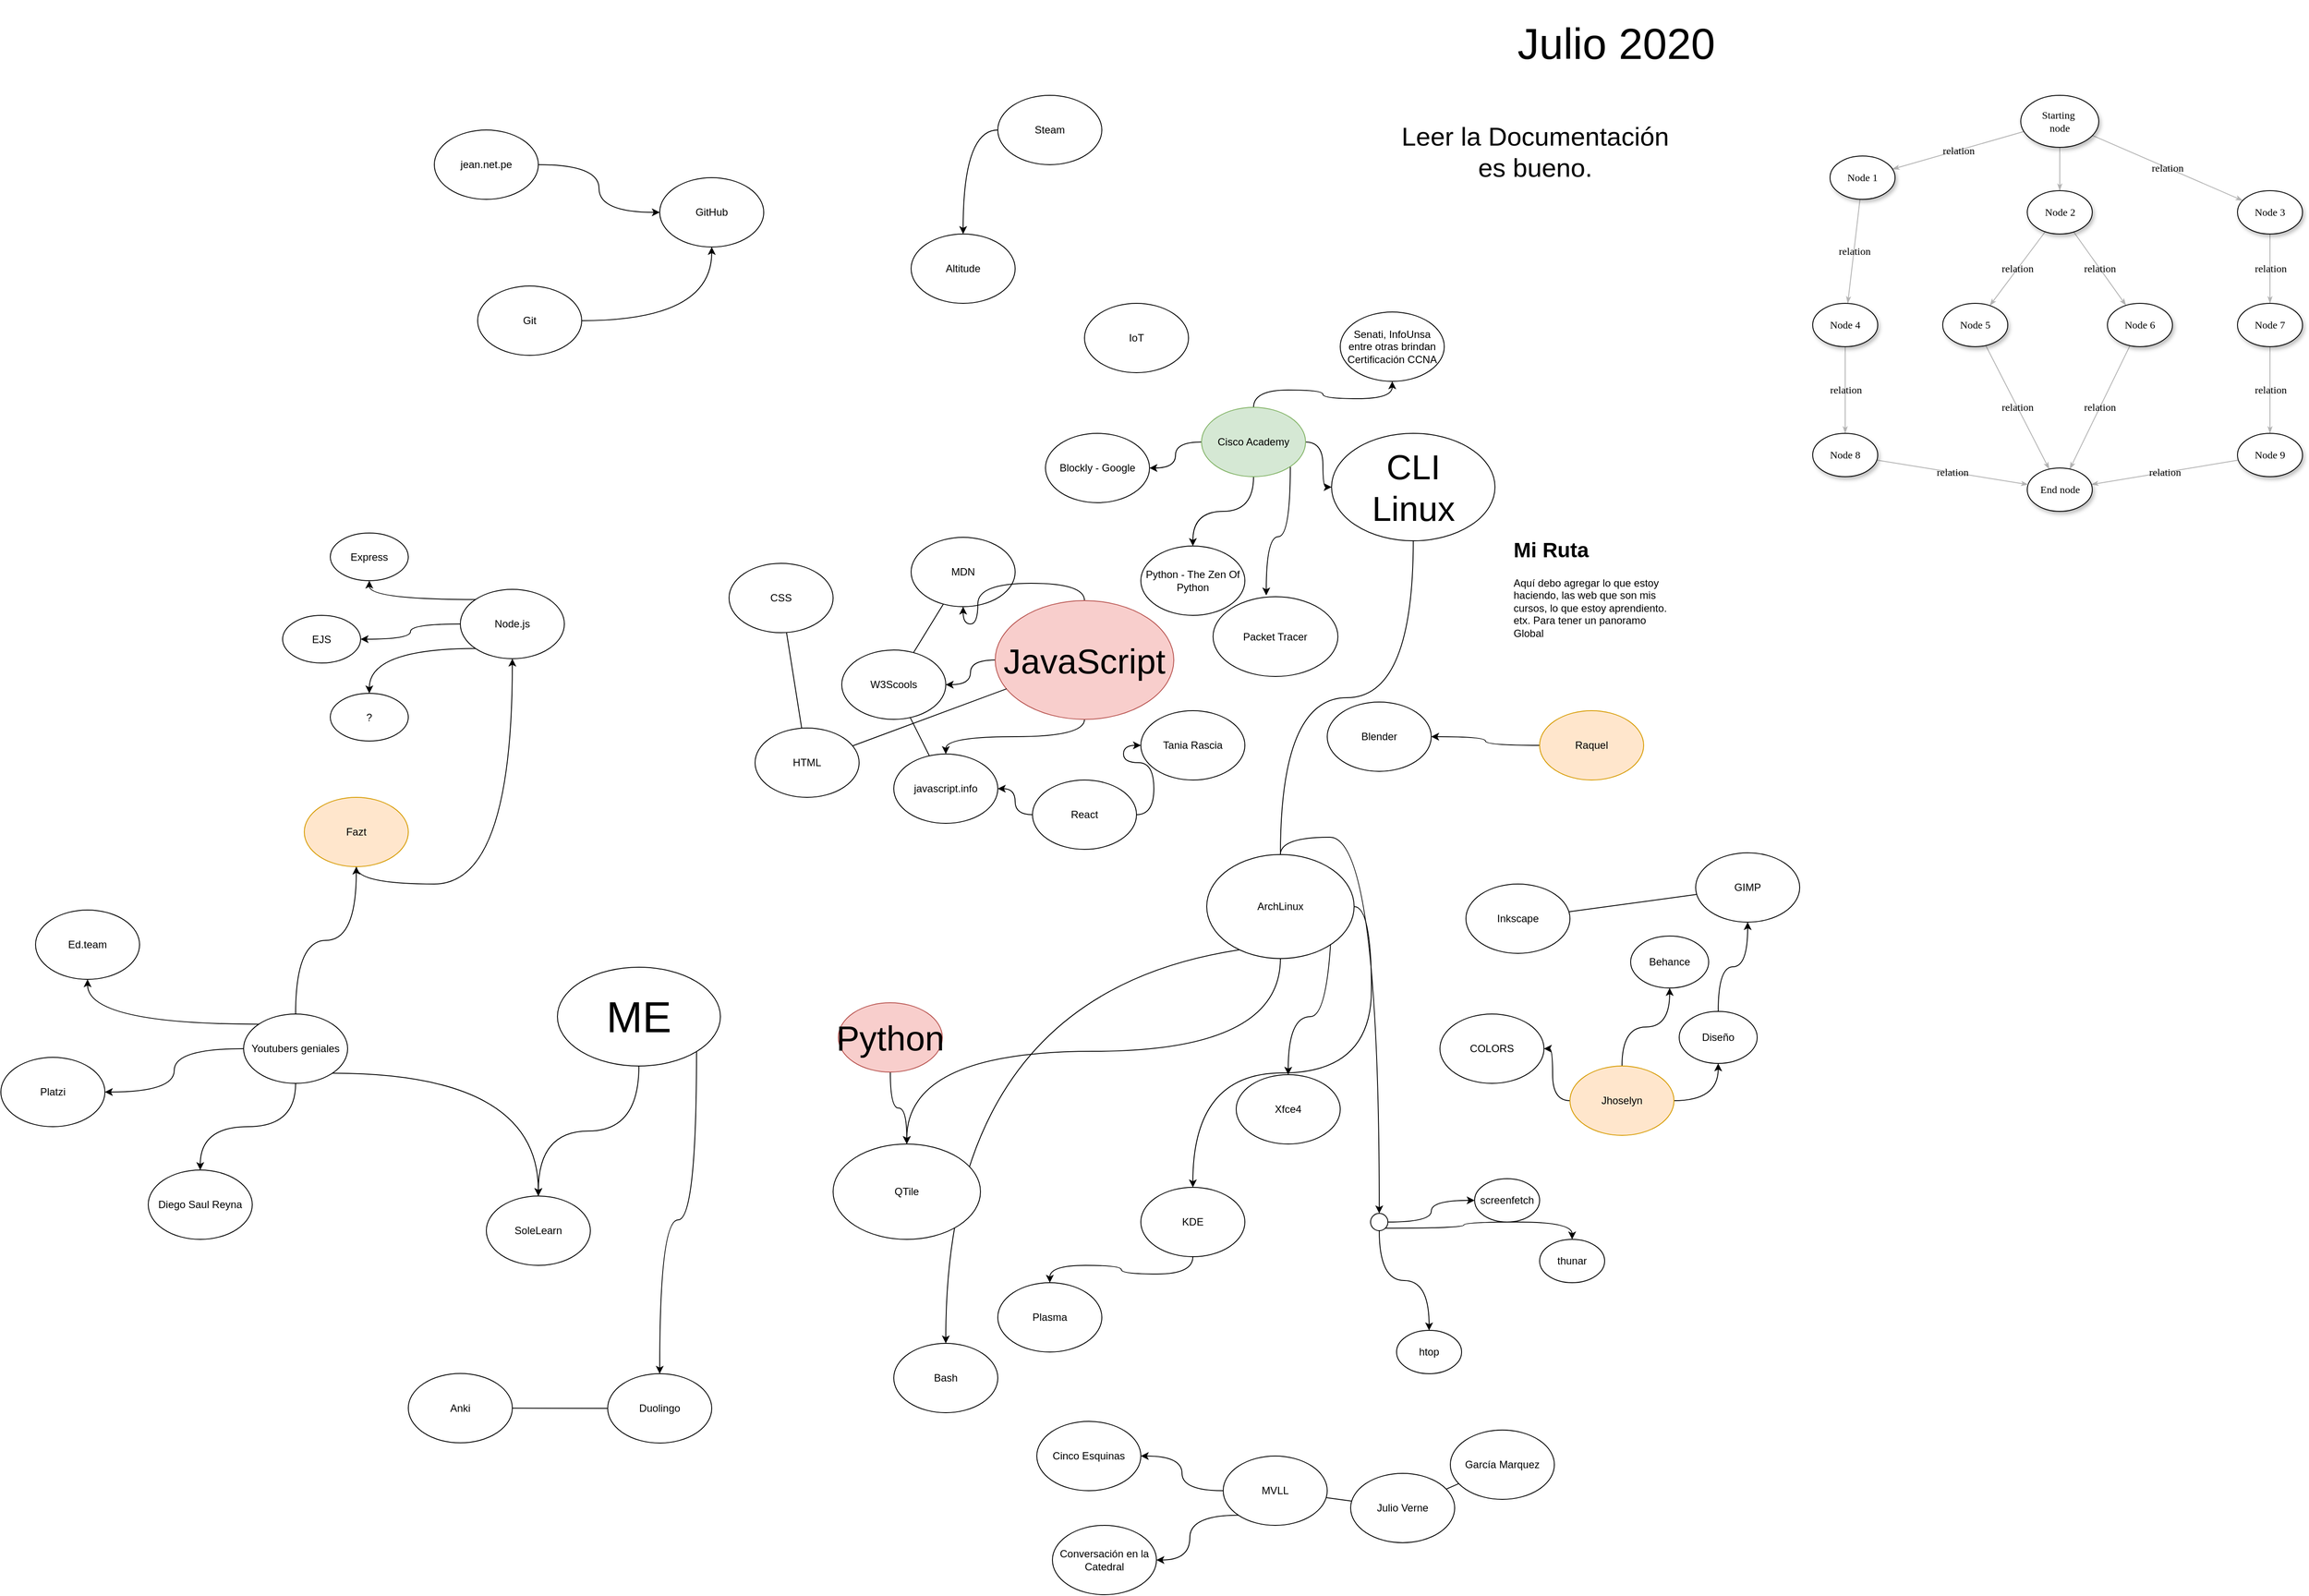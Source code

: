 <mxfile version="13.5.3" type="github">
  <diagram name="Page-1" id="42789a77-a242-8287-6e28-9cd8cfd52e62">
    <mxGraphModel dx="2180.69" dy="1576.46" grid="0" gridSize="10" guides="1" tooltips="0" connect="1" arrows="1" fold="1" page="1" pageScale="1" pageWidth="1100" pageHeight="850" background="#ffffff" math="0" shadow="0">
      <root>
        <mxCell id="0" />
        <mxCell id="1" parent="0" />
        <mxCell id="1ea317790d2ca983-12" style="edgeStyle=none;rounded=1;html=1;labelBackgroundColor=none;startArrow=none;startFill=0;startSize=5;endArrow=classicThin;endFill=1;endSize=5;jettySize=auto;orthogonalLoop=1;strokeColor=#B3B3B3;strokeWidth=1;fontFamily=Verdana;fontSize=12" parent="1" source="1ea317790d2ca983-1" target="1ea317790d2ca983-2" edge="1">
          <mxGeometry relative="1" as="geometry" />
        </mxCell>
        <mxCell id="1ea317790d2ca983-13" value="relation" style="edgeStyle=none;rounded=1;html=1;labelBackgroundColor=none;startArrow=none;startFill=0;startSize=5;endArrow=classicThin;endFill=1;endSize=5;jettySize=auto;orthogonalLoop=1;strokeColor=#B3B3B3;strokeWidth=1;fontFamily=Verdana;fontSize=12" parent="1" source="1ea317790d2ca983-1" target="1ea317790d2ca983-9" edge="1">
          <mxGeometry relative="1" as="geometry" />
        </mxCell>
        <mxCell id="1ea317790d2ca983-14" value="relation" style="edgeStyle=none;rounded=1;html=1;labelBackgroundColor=none;startArrow=none;startFill=0;startSize=5;endArrow=classicThin;endFill=1;endSize=5;jettySize=auto;orthogonalLoop=1;strokeColor=#B3B3B3;strokeWidth=1;fontFamily=Verdana;fontSize=12" parent="1" source="1ea317790d2ca983-1" target="1ea317790d2ca983-3" edge="1">
          <mxGeometry relative="1" as="geometry" />
        </mxCell>
        <mxCell id="1ea317790d2ca983-1" value="Starting&amp;nbsp;&lt;div&gt;node&lt;/div&gt;" style="ellipse;whiteSpace=wrap;html=1;rounded=0;shadow=1;comic=0;labelBackgroundColor=none;strokeWidth=1;fontFamily=Verdana;fontSize=12;align=center;" parent="1" vertex="1">
          <mxGeometry x="1410" y="-1050" width="90" height="60" as="geometry" />
        </mxCell>
        <mxCell id="1ea317790d2ca983-21" value="relation" style="edgeStyle=none;rounded=1;html=1;labelBackgroundColor=none;startArrow=none;startFill=0;startSize=5;endArrow=classicThin;endFill=1;endSize=5;jettySize=auto;orthogonalLoop=1;strokeColor=#B3B3B3;strokeWidth=1;fontFamily=Verdana;fontSize=12" parent="1" source="1ea317790d2ca983-2" target="1ea317790d2ca983-7" edge="1">
          <mxGeometry relative="1" as="geometry" />
        </mxCell>
        <mxCell id="1ea317790d2ca983-22" value="relation" style="edgeStyle=none;rounded=1;html=1;labelBackgroundColor=none;startArrow=none;startFill=0;startSize=5;endArrow=classicThin;endFill=1;endSize=5;jettySize=auto;orthogonalLoop=1;strokeColor=#B3B3B3;strokeWidth=1;fontFamily=Verdana;fontSize=12" parent="1" source="1ea317790d2ca983-2" target="1ea317790d2ca983-6" edge="1">
          <mxGeometry relative="1" as="geometry" />
        </mxCell>
        <mxCell id="1ea317790d2ca983-2" value="&lt;span&gt;Node 2&lt;/span&gt;" style="ellipse;whiteSpace=wrap;html=1;rounded=0;shadow=1;comic=0;labelBackgroundColor=none;strokeWidth=1;fontFamily=Verdana;fontSize=12;align=center;" parent="1" vertex="1">
          <mxGeometry x="1417.5" y="-940" width="75" height="50" as="geometry" />
        </mxCell>
        <mxCell id="1ea317790d2ca983-15" value="relation" style="edgeStyle=none;rounded=1;html=1;labelBackgroundColor=none;startArrow=none;startFill=0;startSize=5;endArrow=classicThin;endFill=1;endSize=5;jettySize=auto;orthogonalLoop=1;strokeColor=#B3B3B3;strokeWidth=1;fontFamily=Verdana;fontSize=12" parent="1" source="1ea317790d2ca983-3" target="1ea317790d2ca983-4" edge="1">
          <mxGeometry relative="1" as="geometry" />
        </mxCell>
        <mxCell id="1ea317790d2ca983-3" value="&lt;span&gt;Node 3&lt;/span&gt;" style="ellipse;whiteSpace=wrap;html=1;rounded=0;shadow=1;comic=0;labelBackgroundColor=none;strokeWidth=1;fontFamily=Verdana;fontSize=12;align=center;" parent="1" vertex="1">
          <mxGeometry x="1660" y="-940" width="75" height="50" as="geometry" />
        </mxCell>
        <mxCell id="1ea317790d2ca983-16" value="relation" style="edgeStyle=none;rounded=1;html=1;labelBackgroundColor=none;startArrow=none;startFill=0;startSize=5;endArrow=classicThin;endFill=1;endSize=5;jettySize=auto;orthogonalLoop=1;strokeColor=#B3B3B3;strokeWidth=1;fontFamily=Verdana;fontSize=12" parent="1" source="1ea317790d2ca983-4" target="1ea317790d2ca983-5" edge="1">
          <mxGeometry relative="1" as="geometry" />
        </mxCell>
        <mxCell id="1ea317790d2ca983-4" value="&lt;span&gt;Node 7&lt;/span&gt;" style="ellipse;whiteSpace=wrap;html=1;rounded=0;shadow=1;comic=0;labelBackgroundColor=none;strokeWidth=1;fontFamily=Verdana;fontSize=12;align=center;" parent="1" vertex="1">
          <mxGeometry x="1660" y="-810" width="75" height="50" as="geometry" />
        </mxCell>
        <mxCell id="1ea317790d2ca983-17" value="relation" style="edgeStyle=none;rounded=1;html=1;labelBackgroundColor=none;startArrow=none;startFill=0;startSize=5;endArrow=classicThin;endFill=1;endSize=5;jettySize=auto;orthogonalLoop=1;strokeColor=#B3B3B3;strokeWidth=1;fontFamily=Verdana;fontSize=12" parent="1" source="1ea317790d2ca983-5" target="1ea317790d2ca983-8" edge="1">
          <mxGeometry relative="1" as="geometry" />
        </mxCell>
        <mxCell id="1ea317790d2ca983-5" value="&lt;span&gt;Node 9&lt;/span&gt;" style="ellipse;whiteSpace=wrap;html=1;rounded=0;shadow=1;comic=0;labelBackgroundColor=none;strokeWidth=1;fontFamily=Verdana;fontSize=12;align=center;" parent="1" vertex="1">
          <mxGeometry x="1660" y="-660" width="75" height="50" as="geometry" />
        </mxCell>
        <mxCell id="1ea317790d2ca983-23" value="relation" style="edgeStyle=none;rounded=1;html=1;labelBackgroundColor=none;startArrow=none;startFill=0;startSize=5;endArrow=classicThin;endFill=1;endSize=5;jettySize=auto;orthogonalLoop=1;strokeColor=#B3B3B3;strokeWidth=1;fontFamily=Verdana;fontSize=12" parent="1" source="1ea317790d2ca983-6" target="1ea317790d2ca983-8" edge="1">
          <mxGeometry relative="1" as="geometry" />
        </mxCell>
        <mxCell id="1ea317790d2ca983-6" value="&lt;span&gt;Node 6&lt;/span&gt;" style="ellipse;whiteSpace=wrap;html=1;rounded=0;shadow=1;comic=0;labelBackgroundColor=none;strokeWidth=1;fontFamily=Verdana;fontSize=12;align=center;" parent="1" vertex="1">
          <mxGeometry x="1510" y="-810" width="75" height="50" as="geometry" />
        </mxCell>
        <mxCell id="1ea317790d2ca983-24" value="relation" style="edgeStyle=none;rounded=1;html=1;labelBackgroundColor=none;startArrow=none;startFill=0;startSize=5;endArrow=classicThin;endFill=1;endSize=5;jettySize=auto;orthogonalLoop=1;strokeColor=#B3B3B3;strokeWidth=1;fontFamily=Verdana;fontSize=12" parent="1" source="1ea317790d2ca983-7" target="1ea317790d2ca983-8" edge="1">
          <mxGeometry relative="1" as="geometry" />
        </mxCell>
        <mxCell id="1ea317790d2ca983-7" value="&lt;span&gt;Node 5&lt;/span&gt;" style="ellipse;whiteSpace=wrap;html=1;rounded=0;shadow=1;comic=0;labelBackgroundColor=none;strokeWidth=1;fontFamily=Verdana;fontSize=12;align=center;" parent="1" vertex="1">
          <mxGeometry x="1320" y="-810" width="75" height="50" as="geometry" />
        </mxCell>
        <mxCell id="1ea317790d2ca983-8" value="End node" style="ellipse;whiteSpace=wrap;html=1;rounded=0;shadow=1;comic=0;labelBackgroundColor=none;strokeWidth=1;fontFamily=Verdana;fontSize=12;align=center;" parent="1" vertex="1">
          <mxGeometry x="1417.5" y="-620" width="75" height="50" as="geometry" />
        </mxCell>
        <mxCell id="1ea317790d2ca983-19" value="relation" style="edgeStyle=none;rounded=1;html=1;labelBackgroundColor=none;startArrow=none;startFill=0;startSize=5;endArrow=classicThin;endFill=1;endSize=5;jettySize=auto;orthogonalLoop=1;strokeColor=#B3B3B3;strokeWidth=1;fontFamily=Verdana;fontSize=12" parent="1" source="1ea317790d2ca983-9" target="1ea317790d2ca983-10" edge="1">
          <mxGeometry relative="1" as="geometry" />
        </mxCell>
        <mxCell id="1ea317790d2ca983-9" value="Node 1" style="ellipse;whiteSpace=wrap;html=1;rounded=0;shadow=1;comic=0;labelBackgroundColor=none;strokeWidth=1;fontFamily=Verdana;fontSize=12;align=center;" parent="1" vertex="1">
          <mxGeometry x="1190" y="-980" width="75" height="50" as="geometry" />
        </mxCell>
        <mxCell id="1ea317790d2ca983-20" value="relation" style="edgeStyle=none;rounded=1;html=1;labelBackgroundColor=none;startArrow=none;startFill=0;startSize=5;endArrow=classicThin;endFill=1;endSize=5;jettySize=auto;orthogonalLoop=1;strokeColor=#B3B3B3;strokeWidth=1;fontFamily=Verdana;fontSize=12" parent="1" source="1ea317790d2ca983-10" target="1ea317790d2ca983-11" edge="1">
          <mxGeometry relative="1" as="geometry" />
        </mxCell>
        <mxCell id="1ea317790d2ca983-10" value="&lt;span&gt;Node 4&lt;/span&gt;" style="ellipse;whiteSpace=wrap;html=1;rounded=0;shadow=1;comic=0;labelBackgroundColor=none;strokeWidth=1;fontFamily=Verdana;fontSize=12;align=center;" parent="1" vertex="1">
          <mxGeometry x="1170" y="-810" width="75" height="50" as="geometry" />
        </mxCell>
        <mxCell id="1ea317790d2ca983-18" value="relation" style="edgeStyle=none;rounded=1;html=1;labelBackgroundColor=none;startArrow=none;startFill=0;startSize=5;endArrow=classicThin;endFill=1;endSize=5;jettySize=auto;orthogonalLoop=1;strokeColor=#B3B3B3;strokeWidth=1;fontFamily=Verdana;fontSize=12" parent="1" source="1ea317790d2ca983-11" target="1ea317790d2ca983-8" edge="1">
          <mxGeometry relative="1" as="geometry" />
        </mxCell>
        <mxCell id="1ea317790d2ca983-11" value="&lt;span&gt;Node 8&lt;/span&gt;" style="ellipse;whiteSpace=wrap;html=1;rounded=0;shadow=1;comic=0;labelBackgroundColor=none;strokeWidth=1;fontFamily=Verdana;fontSize=12;align=center;" parent="1" vertex="1">
          <mxGeometry x="1170" y="-660" width="75" height="50" as="geometry" />
        </mxCell>
        <mxCell id="slAMN-dLhrTw4TwVvP2D-1" value="Blockly - Google" style="ellipse;whiteSpace=wrap;html=1;" parent="1" vertex="1">
          <mxGeometry x="285" y="-660" width="120" height="80" as="geometry" />
        </mxCell>
        <mxCell id="slAMN-dLhrTw4TwVvP2D-4" style="edgeStyle=orthogonalEdgeStyle;rounded=0;orthogonalLoop=1;jettySize=auto;html=1;exitX=0;exitY=0.5;exitDx=0;exitDy=0;curved=1;" parent="1" source="slAMN-dLhrTw4TwVvP2D-2" target="slAMN-dLhrTw4TwVvP2D-1" edge="1">
          <mxGeometry relative="1" as="geometry" />
        </mxCell>
        <mxCell id="slAMN-dLhrTw4TwVvP2D-5" style="edgeStyle=orthogonalEdgeStyle;curved=1;rounded=0;orthogonalLoop=1;jettySize=auto;html=1;exitX=0.5;exitY=1;exitDx=0;exitDy=0;" parent="1" source="slAMN-dLhrTw4TwVvP2D-2" target="slAMN-dLhrTw4TwVvP2D-3" edge="1">
          <mxGeometry relative="1" as="geometry" />
        </mxCell>
        <mxCell id="slAMN-dLhrTw4TwVvP2D-8" style="edgeStyle=orthogonalEdgeStyle;curved=1;rounded=0;orthogonalLoop=1;jettySize=auto;html=1;exitX=1;exitY=1;exitDx=0;exitDy=0;entryX=0.426;entryY=-0.017;entryDx=0;entryDy=0;entryPerimeter=0;" parent="1" source="slAMN-dLhrTw4TwVvP2D-2" target="slAMN-dLhrTw4TwVvP2D-7" edge="1">
          <mxGeometry relative="1" as="geometry" />
        </mxCell>
        <mxCell id="slAMN-dLhrTw4TwVvP2D-9" style="edgeStyle=orthogonalEdgeStyle;curved=1;rounded=0;orthogonalLoop=1;jettySize=auto;html=1;exitX=1;exitY=0.5;exitDx=0;exitDy=0;" parent="1" source="slAMN-dLhrTw4TwVvP2D-2" target="slAMN-dLhrTw4TwVvP2D-6" edge="1">
          <mxGeometry relative="1" as="geometry" />
        </mxCell>
        <mxCell id="slAMN-dLhrTw4TwVvP2D-36" style="edgeStyle=orthogonalEdgeStyle;curved=1;rounded=0;orthogonalLoop=1;jettySize=auto;html=1;exitX=0.5;exitY=0;exitDx=0;exitDy=0;fontSize=12;" parent="1" source="slAMN-dLhrTw4TwVvP2D-2" target="slAMN-dLhrTw4TwVvP2D-35" edge="1">
          <mxGeometry relative="1" as="geometry" />
        </mxCell>
        <mxCell id="slAMN-dLhrTw4TwVvP2D-2" value="Cisco Academy" style="ellipse;whiteSpace=wrap;html=1;fillColor=#d5e8d4;strokeColor=#82b366;" parent="1" vertex="1">
          <mxGeometry x="465" y="-690" width="120" height="80" as="geometry" />
        </mxCell>
        <mxCell id="slAMN-dLhrTw4TwVvP2D-3" value="Python - The Zen Of Python" style="ellipse;whiteSpace=wrap;html=1;" parent="1" vertex="1">
          <mxGeometry x="395" y="-530" width="120" height="80" as="geometry" />
        </mxCell>
        <mxCell id="slAMN-dLhrTw4TwVvP2D-6" value="CLI&lt;br style=&quot;font-size: 40px;&quot;&gt;Linux" style="ellipse;whiteSpace=wrap;html=1;fontSize=40;" parent="1" vertex="1">
          <mxGeometry x="615" y="-660" width="188.5" height="124" as="geometry" />
        </mxCell>
        <mxCell id="slAMN-dLhrTw4TwVvP2D-7" value="Packet Tracer" style="ellipse;whiteSpace=wrap;html=1;" parent="1" vertex="1">
          <mxGeometry x="478.31" y="-471.46" width="144" height="92" as="geometry" />
        </mxCell>
        <mxCell id="slAMN-dLhrTw4TwVvP2D-10" value="W3Scools" style="ellipse;whiteSpace=wrap;html=1;" parent="1" vertex="1">
          <mxGeometry x="50" y="-410" width="120" height="80" as="geometry" />
        </mxCell>
        <mxCell id="slAMN-dLhrTw4TwVvP2D-11" value="MDN" style="ellipse;whiteSpace=wrap;html=1;" parent="1" vertex="1">
          <mxGeometry x="130" y="-540" width="120" height="80" as="geometry" />
        </mxCell>
        <mxCell id="slAMN-dLhrTw4TwVvP2D-12" value="javascript.info" style="ellipse;whiteSpace=wrap;html=1;" parent="1" vertex="1">
          <mxGeometry x="110" y="-290" width="120" height="80" as="geometry" />
        </mxCell>
        <mxCell id="slAMN-dLhrTw4TwVvP2D-13" value="" style="endArrow=none;html=1;" parent="1" source="slAMN-dLhrTw4TwVvP2D-11" target="slAMN-dLhrTw4TwVvP2D-10" edge="1">
          <mxGeometry width="50" height="50" relative="1" as="geometry">
            <mxPoint x="470" y="-280" as="sourcePoint" />
            <mxPoint x="520" y="-330" as="targetPoint" />
          </mxGeometry>
        </mxCell>
        <mxCell id="slAMN-dLhrTw4TwVvP2D-14" value="" style="endArrow=none;html=1;" parent="1" source="slAMN-dLhrTw4TwVvP2D-10" target="slAMN-dLhrTw4TwVvP2D-12" edge="1">
          <mxGeometry width="50" height="50" relative="1" as="geometry">
            <mxPoint x="470" y="-280" as="sourcePoint" />
            <mxPoint x="520" y="-330" as="targetPoint" />
          </mxGeometry>
        </mxCell>
        <mxCell id="slAMN-dLhrTw4TwVvP2D-17" style="edgeStyle=orthogonalEdgeStyle;curved=1;rounded=0;orthogonalLoop=1;jettySize=auto;html=1;exitX=0;exitY=0.5;exitDx=0;exitDy=0;" parent="1" source="slAMN-dLhrTw4TwVvP2D-15" target="slAMN-dLhrTw4TwVvP2D-12" edge="1">
          <mxGeometry relative="1" as="geometry" />
        </mxCell>
        <mxCell id="slAMN-dLhrTw4TwVvP2D-19" style="edgeStyle=orthogonalEdgeStyle;curved=1;rounded=0;orthogonalLoop=1;jettySize=auto;html=1;exitX=1;exitY=0.5;exitDx=0;exitDy=0;" parent="1" source="slAMN-dLhrTw4TwVvP2D-15" target="slAMN-dLhrTw4TwVvP2D-18" edge="1">
          <mxGeometry relative="1" as="geometry" />
        </mxCell>
        <mxCell id="slAMN-dLhrTw4TwVvP2D-15" value="React" style="ellipse;whiteSpace=wrap;html=1;" parent="1" vertex="1">
          <mxGeometry x="270" y="-260" width="120" height="80" as="geometry" />
        </mxCell>
        <mxCell id="slAMN-dLhrTw4TwVvP2D-18" value="Tania Rascia" style="ellipse;whiteSpace=wrap;html=1;" parent="1" vertex="1">
          <mxGeometry x="395" y="-340" width="120" height="80" as="geometry" />
        </mxCell>
        <mxCell id="slAMN-dLhrTw4TwVvP2D-37" style="edgeStyle=orthogonalEdgeStyle;curved=1;rounded=0;orthogonalLoop=1;jettySize=auto;html=1;exitX=0;exitY=0.5;exitDx=0;exitDy=0;fontSize=12;" parent="1" source="slAMN-dLhrTw4TwVvP2D-21" target="slAMN-dLhrTw4TwVvP2D-10" edge="1">
          <mxGeometry relative="1" as="geometry" />
        </mxCell>
        <mxCell id="slAMN-dLhrTw4TwVvP2D-38" style="edgeStyle=orthogonalEdgeStyle;curved=1;rounded=0;orthogonalLoop=1;jettySize=auto;html=1;fontSize=12;exitX=0.5;exitY=0;exitDx=0;exitDy=0;" parent="1" source="slAMN-dLhrTw4TwVvP2D-21" target="slAMN-dLhrTw4TwVvP2D-11" edge="1">
          <mxGeometry relative="1" as="geometry" />
        </mxCell>
        <mxCell id="slAMN-dLhrTw4TwVvP2D-39" style="edgeStyle=orthogonalEdgeStyle;curved=1;rounded=0;orthogonalLoop=1;jettySize=auto;html=1;exitX=0.5;exitY=1;exitDx=0;exitDy=0;fontSize=12;" parent="1" source="slAMN-dLhrTw4TwVvP2D-21" target="slAMN-dLhrTw4TwVvP2D-12" edge="1">
          <mxGeometry relative="1" as="geometry" />
        </mxCell>
        <mxCell id="slAMN-dLhrTw4TwVvP2D-21" value="&lt;font style=&quot;font-size: 40px&quot;&gt;JavaScript&lt;/font&gt;" style="ellipse;whiteSpace=wrap;html=1;fillColor=#f8cecc;strokeColor=#b85450;" parent="1" vertex="1">
          <mxGeometry x="227" y="-467" width="206" height="137" as="geometry" />
        </mxCell>
        <mxCell id="slAMN-dLhrTw4TwVvP2D-23" value="&lt;h1&gt;Mi Ruta&lt;br&gt;&lt;/h1&gt;&lt;p&gt;Aquí debo agregar lo que estoy haciendo, las web que son mis cursos, lo que estoy aprendiento. etx. Para tener un panoramo Global&lt;br&gt;&lt;/p&gt;" style="text;html=1;strokeColor=none;fillColor=none;spacing=5;spacingTop=-20;whiteSpace=wrap;overflow=hidden;rounded=0;" parent="1" vertex="1">
          <mxGeometry x="820" y="-545" width="190" height="120" as="geometry" />
        </mxCell>
        <UserObject label="Blender" link="blender.org/" id="slAMN-dLhrTw4TwVvP2D-24">
          <mxCell style="ellipse;whiteSpace=wrap;html=1;" parent="1" vertex="1">
            <mxGeometry x="610" y="-350" width="120" height="80" as="geometry" />
          </mxCell>
        </UserObject>
        <mxCell id="slAMN-dLhrTw4TwVvP2D-26" style="edgeStyle=orthogonalEdgeStyle;curved=1;rounded=0;orthogonalLoop=1;jettySize=auto;html=1;exitX=0;exitY=0.5;exitDx=0;exitDy=0;" parent="1" source="slAMN-dLhrTw4TwVvP2D-25" target="slAMN-dLhrTw4TwVvP2D-24" edge="1">
          <mxGeometry relative="1" as="geometry" />
        </mxCell>
        <mxCell id="slAMN-dLhrTw4TwVvP2D-25" value="Raquel" style="ellipse;whiteSpace=wrap;html=1;fillColor=#ffe6cc;strokeColor=#d79b00;" parent="1" vertex="1">
          <mxGeometry x="855" y="-340" width="120" height="80" as="geometry" />
        </mxCell>
        <mxCell id="slAMN-dLhrTw4TwVvP2D-27" value="GIMP" style="ellipse;whiteSpace=wrap;html=1;" parent="1" vertex="1">
          <mxGeometry x="1035" y="-176" width="120" height="80" as="geometry" />
        </mxCell>
        <mxCell id="slAMN-dLhrTw4TwVvP2D-28" value="Inkscape" style="ellipse;whiteSpace=wrap;html=1;" parent="1" vertex="1">
          <mxGeometry x="770" y="-140" width="120" height="80" as="geometry" />
        </mxCell>
        <mxCell id="slAMN-dLhrTw4TwVvP2D-29" value="" style="endArrow=none;html=1;" parent="1" source="slAMN-dLhrTw4TwVvP2D-27" target="slAMN-dLhrTw4TwVvP2D-28" edge="1">
          <mxGeometry width="50" height="50" relative="1" as="geometry">
            <mxPoint x="570" y="-320" as="sourcePoint" />
            <mxPoint x="620" y="-370" as="targetPoint" />
          </mxGeometry>
        </mxCell>
        <mxCell id="slAMN-dLhrTw4TwVvP2D-30" value="Altitude" style="ellipse;whiteSpace=wrap;html=1;" parent="1" vertex="1">
          <mxGeometry x="130" y="-890" width="120" height="80" as="geometry" />
        </mxCell>
        <mxCell id="slAMN-dLhrTw4TwVvP2D-31" value="Julio 2020" style="text;html=1;strokeColor=none;fillColor=none;align=center;verticalAlign=middle;whiteSpace=wrap;rounded=0;strokeWidth=1;fontSize=50;" parent="1" vertex="1">
          <mxGeometry x="820" y="-1160" width="247" height="100" as="geometry" />
        </mxCell>
        <mxCell id="slAMN-dLhrTw4TwVvP2D-33" style="edgeStyle=orthogonalEdgeStyle;curved=1;rounded=0;orthogonalLoop=1;jettySize=auto;html=1;exitX=0;exitY=0.5;exitDx=0;exitDy=0;fontSize=12;" parent="1" source="slAMN-dLhrTw4TwVvP2D-32" target="slAMN-dLhrTw4TwVvP2D-30" edge="1">
          <mxGeometry relative="1" as="geometry" />
        </mxCell>
        <mxCell id="slAMN-dLhrTw4TwVvP2D-32" value="Steam" style="ellipse;whiteSpace=wrap;html=1;strokeWidth=1;fontSize=12;" parent="1" vertex="1">
          <mxGeometry x="230" y="-1050" width="120" height="80" as="geometry" />
        </mxCell>
        <mxCell id="slAMN-dLhrTw4TwVvP2D-34" value="IoT" style="ellipse;whiteSpace=wrap;html=1;strokeWidth=1;fontSize=12;" parent="1" vertex="1">
          <mxGeometry x="330" y="-810" width="120" height="80" as="geometry" />
        </mxCell>
        <mxCell id="slAMN-dLhrTw4TwVvP2D-35" value="Senati, InfoUnsa entre otras brindan Certificación CCNA" style="ellipse;whiteSpace=wrap;html=1;strokeWidth=1;fontSize=12;" parent="1" vertex="1">
          <mxGeometry x="625" y="-800" width="120" height="80" as="geometry" />
        </mxCell>
        <mxCell id="slAMN-dLhrTw4TwVvP2D-40" value="COLORS" style="ellipse;whiteSpace=wrap;html=1;strokeWidth=1;fontSize=12;" parent="1" vertex="1">
          <mxGeometry x="740" y="10" width="120" height="80" as="geometry" />
        </mxCell>
        <mxCell id="slAMN-dLhrTw4TwVvP2D-42" style="edgeStyle=orthogonalEdgeStyle;curved=1;rounded=0;orthogonalLoop=1;jettySize=auto;html=1;exitX=0;exitY=0.5;exitDx=0;exitDy=0;fontSize=12;" parent="1" source="slAMN-dLhrTw4TwVvP2D-41" target="slAMN-dLhrTw4TwVvP2D-40" edge="1">
          <mxGeometry relative="1" as="geometry" />
        </mxCell>
        <mxCell id="LZi_NBClu0qJmh4EY3yg-9" style="edgeStyle=orthogonalEdgeStyle;curved=1;rounded=0;orthogonalLoop=1;jettySize=auto;html=1;" edge="1" parent="1" source="slAMN-dLhrTw4TwVvP2D-41" target="LZi_NBClu0qJmh4EY3yg-7">
          <mxGeometry relative="1" as="geometry" />
        </mxCell>
        <mxCell id="LZi_NBClu0qJmh4EY3yg-20" style="edgeStyle=orthogonalEdgeStyle;curved=1;rounded=0;orthogonalLoop=1;jettySize=auto;html=1;" edge="1" parent="1" source="slAMN-dLhrTw4TwVvP2D-41" target="LZi_NBClu0qJmh4EY3yg-19">
          <mxGeometry relative="1" as="geometry" />
        </mxCell>
        <mxCell id="slAMN-dLhrTw4TwVvP2D-41" value="Jhoselyn" style="ellipse;whiteSpace=wrap;html=1;strokeWidth=1;fontSize=12;fillColor=#ffe6cc;strokeColor=#d79b00;" parent="1" vertex="1">
          <mxGeometry x="890" y="70" width="120" height="80" as="geometry" />
        </mxCell>
        <mxCell id="slAMN-dLhrTw4TwVvP2D-49" style="edgeStyle=orthogonalEdgeStyle;curved=1;rounded=0;orthogonalLoop=1;jettySize=auto;html=1;exitX=0.5;exitY=1;exitDx=0;exitDy=0;fontSize=12;" parent="1" source="slAMN-dLhrTw4TwVvP2D-43" target="slAMN-dLhrTw4TwVvP2D-44" edge="1">
          <mxGeometry relative="1" as="geometry" />
        </mxCell>
        <mxCell id="slAMN-dLhrTw4TwVvP2D-50" style="rounded=0;orthogonalLoop=1;jettySize=auto;html=1;exitX=1;exitY=0.5;exitDx=0;exitDy=0;fontSize=12;edgeStyle=orthogonalEdgeStyle;curved=1;" parent="1" source="slAMN-dLhrTw4TwVvP2D-43" target="slAMN-dLhrTw4TwVvP2D-46" edge="1">
          <mxGeometry relative="1" as="geometry" />
        </mxCell>
        <mxCell id="slAMN-dLhrTw4TwVvP2D-53" style="edgeStyle=orthogonalEdgeStyle;curved=1;rounded=0;orthogonalLoop=1;jettySize=auto;html=1;exitX=1;exitY=0;exitDx=0;exitDy=0;fontSize=12;" parent="1" source="slAMN-dLhrTw4TwVvP2D-43" target="slAMN-dLhrTw4TwVvP2D-52" edge="1">
          <mxGeometry relative="1" as="geometry" />
        </mxCell>
        <mxCell id="slAMN-dLhrTw4TwVvP2D-60" style="edgeStyle=orthogonalEdgeStyle;curved=1;rounded=0;orthogonalLoop=1;jettySize=auto;html=1;exitX=0.5;exitY=0;exitDx=0;exitDy=0;entryX=0.5;entryY=0;entryDx=0;entryDy=0;fontSize=12;" parent="1" source="slAMN-dLhrTw4TwVvP2D-43" target="slAMN-dLhrTw4TwVvP2D-54" edge="1">
          <mxGeometry relative="1" as="geometry" />
        </mxCell>
        <mxCell id="slAMN-dLhrTw4TwVvP2D-72" style="edgeStyle=orthogonalEdgeStyle;curved=1;rounded=0;orthogonalLoop=1;jettySize=auto;html=1;exitX=1;exitY=1;exitDx=0;exitDy=0;fontSize=12;" parent="1" source="slAMN-dLhrTw4TwVvP2D-43" target="slAMN-dLhrTw4TwVvP2D-59" edge="1">
          <mxGeometry relative="1" as="geometry" />
        </mxCell>
        <mxCell id="slAMN-dLhrTw4TwVvP2D-43" value="ArchLinux" style="ellipse;whiteSpace=wrap;html=1;strokeWidth=1;fontSize=12;" parent="1" vertex="1">
          <mxGeometry x="471" y="-174" width="170" height="120" as="geometry" />
        </mxCell>
        <mxCell id="slAMN-dLhrTw4TwVvP2D-44" value="QTile" style="ellipse;whiteSpace=wrap;html=1;strokeWidth=1;fontSize=12;" parent="1" vertex="1">
          <mxGeometry x="40" y="160" width="170" height="110" as="geometry" />
        </mxCell>
        <mxCell id="slAMN-dLhrTw4TwVvP2D-48" style="edgeStyle=orthogonalEdgeStyle;curved=1;rounded=0;orthogonalLoop=1;jettySize=auto;html=1;exitX=0.5;exitY=1;exitDx=0;exitDy=0;fontSize=12;" parent="1" source="slAMN-dLhrTw4TwVvP2D-45" target="slAMN-dLhrTw4TwVvP2D-44" edge="1">
          <mxGeometry relative="1" as="geometry" />
        </mxCell>
        <mxCell id="slAMN-dLhrTw4TwVvP2D-45" value="Python" style="ellipse;whiteSpace=wrap;html=1;strokeWidth=1;fontSize=40;fillColor=#f8cecc;strokeColor=#b85450;" parent="1" vertex="1">
          <mxGeometry x="46" y="-3" width="120" height="80" as="geometry" />
        </mxCell>
        <mxCell id="slAMN-dLhrTw4TwVvP2D-51" style="edgeStyle=orthogonalEdgeStyle;curved=1;rounded=0;orthogonalLoop=1;jettySize=auto;html=1;exitX=0.5;exitY=1;exitDx=0;exitDy=0;fontSize=12;" parent="1" source="slAMN-dLhrTw4TwVvP2D-46" target="slAMN-dLhrTw4TwVvP2D-47" edge="1">
          <mxGeometry relative="1" as="geometry" />
        </mxCell>
        <mxCell id="slAMN-dLhrTw4TwVvP2D-46" value="KDE" style="ellipse;whiteSpace=wrap;html=1;strokeWidth=1;fontSize=12;" parent="1" vertex="1">
          <mxGeometry x="395" y="210" width="120" height="80" as="geometry" />
        </mxCell>
        <mxCell id="slAMN-dLhrTw4TwVvP2D-47" value="Plasma" style="ellipse;whiteSpace=wrap;html=1;strokeWidth=1;fontSize=12;" parent="1" vertex="1">
          <mxGeometry x="230" y="320" width="120" height="80" as="geometry" />
        </mxCell>
        <mxCell id="slAMN-dLhrTw4TwVvP2D-52" value="Xfce4" style="ellipse;whiteSpace=wrap;html=1;strokeWidth=1;fontSize=12;" parent="1" vertex="1">
          <mxGeometry x="505" y="80" width="120" height="80" as="geometry" />
        </mxCell>
        <mxCell id="slAMN-dLhrTw4TwVvP2D-61" style="edgeStyle=orthogonalEdgeStyle;curved=1;rounded=0;orthogonalLoop=1;jettySize=auto;html=1;exitX=1;exitY=0.5;exitDx=0;exitDy=0;fontSize=12;" parent="1" source="slAMN-dLhrTw4TwVvP2D-54" target="slAMN-dLhrTw4TwVvP2D-58" edge="1">
          <mxGeometry relative="1" as="geometry" />
        </mxCell>
        <mxCell id="slAMN-dLhrTw4TwVvP2D-62" style="edgeStyle=orthogonalEdgeStyle;curved=1;rounded=0;orthogonalLoop=1;jettySize=auto;html=1;exitX=1;exitY=1;exitDx=0;exitDy=0;fontSize=12;" parent="1" source="slAMN-dLhrTw4TwVvP2D-54" target="slAMN-dLhrTw4TwVvP2D-55" edge="1">
          <mxGeometry relative="1" as="geometry" />
        </mxCell>
        <mxCell id="slAMN-dLhrTw4TwVvP2D-63" style="edgeStyle=orthogonalEdgeStyle;curved=1;rounded=0;orthogonalLoop=1;jettySize=auto;html=1;exitX=0.5;exitY=1;exitDx=0;exitDy=0;fontSize=12;" parent="1" source="slAMN-dLhrTw4TwVvP2D-54" target="slAMN-dLhrTw4TwVvP2D-57" edge="1">
          <mxGeometry relative="1" as="geometry" />
        </mxCell>
        <mxCell id="slAMN-dLhrTw4TwVvP2D-54" value="" style="ellipse;whiteSpace=wrap;html=1;strokeWidth=1;fontSize=12;" parent="1" vertex="1">
          <mxGeometry x="660" y="240" width="20" height="20" as="geometry" />
        </mxCell>
        <mxCell id="slAMN-dLhrTw4TwVvP2D-55" value="thunar" style="ellipse;whiteSpace=wrap;html=1;strokeWidth=1;fontSize=12;" parent="1" vertex="1">
          <mxGeometry x="855" y="270" width="75" height="50" as="geometry" />
        </mxCell>
        <mxCell id="slAMN-dLhrTw4TwVvP2D-57" value="htop" style="ellipse;whiteSpace=wrap;html=1;strokeWidth=1;fontSize=12;" parent="1" vertex="1">
          <mxGeometry x="690" y="375" width="75" height="50" as="geometry" />
        </mxCell>
        <mxCell id="slAMN-dLhrTw4TwVvP2D-58" value="screenfetch" style="ellipse;whiteSpace=wrap;html=1;strokeWidth=1;fontSize=12;" parent="1" vertex="1">
          <mxGeometry x="780" y="200" width="75" height="50" as="geometry" />
        </mxCell>
        <mxCell id="slAMN-dLhrTw4TwVvP2D-59" value="Bash" style="ellipse;whiteSpace=wrap;html=1;strokeWidth=1;fontSize=12;" parent="1" vertex="1">
          <mxGeometry x="110" y="390" width="120" height="80" as="geometry" />
        </mxCell>
        <mxCell id="slAMN-dLhrTw4TwVvP2D-65" value="Conversación en la Catedral" style="ellipse;whiteSpace=wrap;html=1;strokeWidth=1;fontSize=12;" parent="1" vertex="1">
          <mxGeometry x="293" y="600" width="120" height="80" as="geometry" />
        </mxCell>
        <mxCell id="slAMN-dLhrTw4TwVvP2D-68" style="edgeStyle=orthogonalEdgeStyle;curved=1;rounded=0;orthogonalLoop=1;jettySize=auto;html=1;exitX=0;exitY=0.5;exitDx=0;exitDy=0;fontSize=12;" parent="1" source="slAMN-dLhrTw4TwVvP2D-66" target="slAMN-dLhrTw4TwVvP2D-67" edge="1">
          <mxGeometry relative="1" as="geometry" />
        </mxCell>
        <mxCell id="slAMN-dLhrTw4TwVvP2D-69" style="edgeStyle=orthogonalEdgeStyle;curved=1;rounded=0;orthogonalLoop=1;jettySize=auto;html=1;exitX=0;exitY=1;exitDx=0;exitDy=0;fontSize=12;" parent="1" source="slAMN-dLhrTw4TwVvP2D-66" target="slAMN-dLhrTw4TwVvP2D-65" edge="1">
          <mxGeometry relative="1" as="geometry" />
        </mxCell>
        <mxCell id="slAMN-dLhrTw4TwVvP2D-66" value="MVLL" style="ellipse;whiteSpace=wrap;html=1;strokeWidth=1;fontSize=12;" parent="1" vertex="1">
          <mxGeometry x="490" y="520" width="120" height="80" as="geometry" />
        </mxCell>
        <mxCell id="slAMN-dLhrTw4TwVvP2D-67" value="Cinco Esquinas" style="ellipse;whiteSpace=wrap;html=1;strokeWidth=1;fontSize=12;" parent="1" vertex="1">
          <mxGeometry x="275" y="480" width="120" height="80" as="geometry" />
        </mxCell>
        <mxCell id="slAMN-dLhrTw4TwVvP2D-70" value="Julio Verne" style="ellipse;whiteSpace=wrap;html=1;strokeWidth=1;fontSize=12;" parent="1" vertex="1">
          <mxGeometry x="637" y="540" width="120" height="80" as="geometry" />
        </mxCell>
        <mxCell id="slAMN-dLhrTw4TwVvP2D-71" value="García Marquez" style="ellipse;whiteSpace=wrap;html=1;strokeWidth=1;fontSize=12;" parent="1" vertex="1">
          <mxGeometry x="752" y="490" width="120" height="80" as="geometry" />
        </mxCell>
        <mxCell id="slAMN-dLhrTw4TwVvP2D-73" value="" style="endArrow=none;html=1;fontSize=12;" parent="1" source="slAMN-dLhrTw4TwVvP2D-66" target="slAMN-dLhrTw4TwVvP2D-70" edge="1">
          <mxGeometry width="50" height="50" relative="1" as="geometry">
            <mxPoint x="490" y="600" as="sourcePoint" />
            <mxPoint x="540" y="550" as="targetPoint" />
          </mxGeometry>
        </mxCell>
        <mxCell id="slAMN-dLhrTw4TwVvP2D-74" value="" style="endArrow=none;html=1;fontSize=12;" parent="1" source="slAMN-dLhrTw4TwVvP2D-70" target="slAMN-dLhrTw4TwVvP2D-71" edge="1">
          <mxGeometry width="50" height="50" relative="1" as="geometry">
            <mxPoint x="490" y="470" as="sourcePoint" />
            <mxPoint x="540" y="420" as="targetPoint" />
          </mxGeometry>
        </mxCell>
        <mxCell id="slAMN-dLhrTw4TwVvP2D-75" value="&lt;font style=&quot;font-size: 30px&quot;&gt;Leer la Documentación es bueno.&lt;/font&gt;" style="text;html=1;strokeColor=none;fillColor=none;align=center;verticalAlign=middle;whiteSpace=wrap;rounded=0;fontSize=12;" parent="1" vertex="1">
          <mxGeometry x="680" y="-1020" width="340" height="70" as="geometry" />
        </mxCell>
        <mxCell id="slAMN-dLhrTw4TwVvP2D-76" value="CSS" style="ellipse;whiteSpace=wrap;html=1;strokeWidth=1;fontSize=12;" parent="1" vertex="1">
          <mxGeometry x="-80" y="-510" width="120" height="80" as="geometry" />
        </mxCell>
        <mxCell id="slAMN-dLhrTw4TwVvP2D-77" value="HTML" style="ellipse;whiteSpace=wrap;html=1;strokeWidth=1;fontSize=12;" parent="1" vertex="1">
          <mxGeometry x="-50" y="-320" width="120" height="80" as="geometry" />
        </mxCell>
        <mxCell id="slAMN-dLhrTw4TwVvP2D-83" style="edgeStyle=orthogonalEdgeStyle;curved=1;rounded=0;orthogonalLoop=1;jettySize=auto;html=1;exitX=0;exitY=0;exitDx=0;exitDy=0;fontSize=12;" parent="1" source="slAMN-dLhrTw4TwVvP2D-78" target="slAMN-dLhrTw4TwVvP2D-79" edge="1">
          <mxGeometry relative="1" as="geometry" />
        </mxCell>
        <mxCell id="slAMN-dLhrTw4TwVvP2D-84" style="edgeStyle=orthogonalEdgeStyle;curved=1;rounded=0;orthogonalLoop=1;jettySize=auto;html=1;exitX=0;exitY=0.5;exitDx=0;exitDy=0;fontSize=12;" parent="1" source="slAMN-dLhrTw4TwVvP2D-78" target="slAMN-dLhrTw4TwVvP2D-80" edge="1">
          <mxGeometry relative="1" as="geometry" />
        </mxCell>
        <mxCell id="slAMN-dLhrTw4TwVvP2D-85" style="edgeStyle=orthogonalEdgeStyle;curved=1;rounded=0;orthogonalLoop=1;jettySize=auto;html=1;exitX=0;exitY=1;exitDx=0;exitDy=0;fontSize=12;" parent="1" source="slAMN-dLhrTw4TwVvP2D-78" target="slAMN-dLhrTw4TwVvP2D-82" edge="1">
          <mxGeometry relative="1" as="geometry" />
        </mxCell>
        <mxCell id="slAMN-dLhrTw4TwVvP2D-78" value="Node.js" style="ellipse;whiteSpace=wrap;html=1;strokeWidth=1;fontSize=12;" parent="1" vertex="1">
          <mxGeometry x="-390" y="-480" width="120" height="80" as="geometry" />
        </mxCell>
        <mxCell id="slAMN-dLhrTw4TwVvP2D-79" value="Express" style="ellipse;whiteSpace=wrap;html=1;strokeWidth=1;fontSize=12;" parent="1" vertex="1">
          <mxGeometry x="-540" y="-545" width="90" height="55" as="geometry" />
        </mxCell>
        <mxCell id="slAMN-dLhrTw4TwVvP2D-80" value="EJS" style="ellipse;whiteSpace=wrap;html=1;strokeWidth=1;fontSize=12;" parent="1" vertex="1">
          <mxGeometry x="-595" y="-450" width="90" height="55" as="geometry" />
        </mxCell>
        <mxCell id="slAMN-dLhrTw4TwVvP2D-82" value="?" style="ellipse;whiteSpace=wrap;html=1;strokeWidth=1;fontSize=12;" parent="1" vertex="1">
          <mxGeometry x="-540" y="-360" width="90" height="55" as="geometry" />
        </mxCell>
        <mxCell id="slAMN-dLhrTw4TwVvP2D-87" style="edgeStyle=orthogonalEdgeStyle;curved=1;rounded=0;orthogonalLoop=1;jettySize=auto;html=1;exitX=0.5;exitY=1;exitDx=0;exitDy=0;fontSize=12;" parent="1" source="slAMN-dLhrTw4TwVvP2D-86" target="slAMN-dLhrTw4TwVvP2D-78" edge="1">
          <mxGeometry relative="1" as="geometry" />
        </mxCell>
        <mxCell id="slAMN-dLhrTw4TwVvP2D-86" value="Fazt" style="ellipse;whiteSpace=wrap;html=1;strokeWidth=1;fontSize=12;fillColor=#ffe6cc;strokeColor=#d79b00;" parent="1" vertex="1">
          <mxGeometry x="-570" y="-240" width="120" height="80" as="geometry" />
        </mxCell>
        <mxCell id="slAMN-dLhrTw4TwVvP2D-88" value="" style="endArrow=none;html=1;fontSize=12;" parent="1" source="slAMN-dLhrTw4TwVvP2D-77" target="slAMN-dLhrTw4TwVvP2D-76" edge="1">
          <mxGeometry width="50" height="50" relative="1" as="geometry">
            <mxPoint x="-220" y="-280" as="sourcePoint" />
            <mxPoint x="-170" y="-330" as="targetPoint" />
          </mxGeometry>
        </mxCell>
        <mxCell id="slAMN-dLhrTw4TwVvP2D-89" value="" style="endArrow=none;html=1;fontSize=12;" parent="1" source="slAMN-dLhrTw4TwVvP2D-77" target="slAMN-dLhrTw4TwVvP2D-21" edge="1">
          <mxGeometry width="50" height="50" relative="1" as="geometry">
            <mxPoint x="-170" y="-280" as="sourcePoint" />
            <mxPoint x="-170" y="-330" as="targetPoint" />
          </mxGeometry>
        </mxCell>
        <mxCell id="slAMN-dLhrTw4TwVvP2D-91" value="Duolingo" style="ellipse;whiteSpace=wrap;html=1;strokeWidth=1;fontSize=12;" parent="1" vertex="1">
          <mxGeometry x="-220" y="425" width="120" height="80" as="geometry" />
        </mxCell>
        <mxCell id="slAMN-dLhrTw4TwVvP2D-92" value="SoleLearn" style="ellipse;whiteSpace=wrap;html=1;strokeWidth=1;fontSize=12;" parent="1" vertex="1">
          <mxGeometry x="-360" y="220" width="120" height="80" as="geometry" />
        </mxCell>
        <mxCell id="slAMN-dLhrTw4TwVvP2D-96" style="edgeStyle=orthogonalEdgeStyle;curved=1;rounded=0;orthogonalLoop=1;jettySize=auto;html=1;exitX=1;exitY=1;exitDx=0;exitDy=0;fontSize=12;" parent="1" source="slAMN-dLhrTw4TwVvP2D-93" target="slAMN-dLhrTw4TwVvP2D-92" edge="1">
          <mxGeometry relative="1" as="geometry" />
        </mxCell>
        <mxCell id="slAMN-dLhrTw4TwVvP2D-97" style="edgeStyle=orthogonalEdgeStyle;curved=1;rounded=0;orthogonalLoop=1;jettySize=auto;html=1;exitX=0.5;exitY=0;exitDx=0;exitDy=0;fontSize=12;" parent="1" source="slAMN-dLhrTw4TwVvP2D-93" target="slAMN-dLhrTw4TwVvP2D-86" edge="1">
          <mxGeometry relative="1" as="geometry" />
        </mxCell>
        <mxCell id="LZi_NBClu0qJmh4EY3yg-13" style="edgeStyle=orthogonalEdgeStyle;curved=1;rounded=0;orthogonalLoop=1;jettySize=auto;html=1;" edge="1" parent="1" source="slAMN-dLhrTw4TwVvP2D-93" target="LZi_NBClu0qJmh4EY3yg-12">
          <mxGeometry relative="1" as="geometry" />
        </mxCell>
        <mxCell id="LZi_NBClu0qJmh4EY3yg-16" style="edgeStyle=orthogonalEdgeStyle;curved=1;rounded=0;orthogonalLoop=1;jettySize=auto;html=1;" edge="1" parent="1" source="slAMN-dLhrTw4TwVvP2D-93" target="LZi_NBClu0qJmh4EY3yg-15">
          <mxGeometry relative="1" as="geometry" />
        </mxCell>
        <mxCell id="LZi_NBClu0qJmh4EY3yg-17" style="edgeStyle=orthogonalEdgeStyle;curved=1;rounded=0;orthogonalLoop=1;jettySize=auto;html=1;exitX=0;exitY=0;exitDx=0;exitDy=0;" edge="1" parent="1" source="slAMN-dLhrTw4TwVvP2D-93" target="LZi_NBClu0qJmh4EY3yg-14">
          <mxGeometry relative="1" as="geometry" />
        </mxCell>
        <mxCell id="slAMN-dLhrTw4TwVvP2D-93" value="Youtubers geniales" style="ellipse;whiteSpace=wrap;html=1;strokeWidth=1;fontSize=12;" parent="1" vertex="1">
          <mxGeometry x="-640" y="10" width="120" height="80" as="geometry" />
        </mxCell>
        <mxCell id="slAMN-dLhrTw4TwVvP2D-95" style="edgeStyle=orthogonalEdgeStyle;curved=1;rounded=0;orthogonalLoop=1;jettySize=auto;html=1;exitX=0.5;exitY=1;exitDx=0;exitDy=0;fontSize=12;" parent="1" source="slAMN-dLhrTw4TwVvP2D-94" target="slAMN-dLhrTw4TwVvP2D-92" edge="1">
          <mxGeometry relative="1" as="geometry" />
        </mxCell>
        <mxCell id="slAMN-dLhrTw4TwVvP2D-98" style="edgeStyle=orthogonalEdgeStyle;curved=1;rounded=0;orthogonalLoop=1;jettySize=auto;html=1;exitX=1;exitY=1;exitDx=0;exitDy=0;fontSize=12;" parent="1" source="slAMN-dLhrTw4TwVvP2D-94" target="slAMN-dLhrTw4TwVvP2D-91" edge="1">
          <mxGeometry relative="1" as="geometry" />
        </mxCell>
        <mxCell id="slAMN-dLhrTw4TwVvP2D-94" value="ME" style="ellipse;whiteSpace=wrap;html=1;strokeWidth=1;fontSize=50;" parent="1" vertex="1">
          <mxGeometry x="-278" y="-44" width="188" height="114" as="geometry" />
        </mxCell>
        <mxCell id="LZi_NBClu0qJmh4EY3yg-4" style="edgeStyle=orthogonalEdgeStyle;curved=1;rounded=0;orthogonalLoop=1;jettySize=auto;html=1;" edge="1" parent="1" source="LZi_NBClu0qJmh4EY3yg-1" target="LZi_NBClu0qJmh4EY3yg-2">
          <mxGeometry relative="1" as="geometry" />
        </mxCell>
        <mxCell id="LZi_NBClu0qJmh4EY3yg-1" value="Git" style="ellipse;whiteSpace=wrap;html=1;" vertex="1" parent="1">
          <mxGeometry x="-370" y="-830" width="120" height="80" as="geometry" />
        </mxCell>
        <mxCell id="LZi_NBClu0qJmh4EY3yg-2" value="GitHub" style="ellipse;whiteSpace=wrap;html=1;" vertex="1" parent="1">
          <mxGeometry x="-160" y="-955" width="120" height="80" as="geometry" />
        </mxCell>
        <mxCell id="LZi_NBClu0qJmh4EY3yg-6" style="edgeStyle=orthogonalEdgeStyle;curved=1;rounded=0;orthogonalLoop=1;jettySize=auto;html=1;" edge="1" parent="1" source="LZi_NBClu0qJmh4EY3yg-5" target="LZi_NBClu0qJmh4EY3yg-2">
          <mxGeometry relative="1" as="geometry" />
        </mxCell>
        <mxCell id="LZi_NBClu0qJmh4EY3yg-5" value="jean.net.pe" style="ellipse;whiteSpace=wrap;html=1;" vertex="1" parent="1">
          <mxGeometry x="-420" y="-1010" width="120" height="80" as="geometry" />
        </mxCell>
        <mxCell id="LZi_NBClu0qJmh4EY3yg-7" value="Behance" style="ellipse;whiteSpace=wrap;html=1;" vertex="1" parent="1">
          <mxGeometry x="960" y="-80" width="90" height="60" as="geometry" />
        </mxCell>
        <mxCell id="LZi_NBClu0qJmh4EY3yg-10" value="Anki" style="ellipse;whiteSpace=wrap;html=1;strokeWidth=1;fontSize=12;" vertex="1" parent="1">
          <mxGeometry x="-450" y="424.78" width="120" height="80" as="geometry" />
        </mxCell>
        <mxCell id="LZi_NBClu0qJmh4EY3yg-11" value="" style="endArrow=none;html=1;fontSize=12;" edge="1" parent="1" source="LZi_NBClu0qJmh4EY3yg-10" target="slAMN-dLhrTw4TwVvP2D-91">
          <mxGeometry width="50" height="50" relative="1" as="geometry">
            <mxPoint x="617.916" y="580.451" as="sourcePoint" />
            <mxPoint x="717.225" y="599.207" as="targetPoint" />
          </mxGeometry>
        </mxCell>
        <mxCell id="LZi_NBClu0qJmh4EY3yg-12" value="Diego Saul Reyna" style="ellipse;whiteSpace=wrap;html=1;strokeWidth=1;fontSize=12;" vertex="1" parent="1">
          <mxGeometry x="-750" y="190" width="120" height="80" as="geometry" />
        </mxCell>
        <mxCell id="LZi_NBClu0qJmh4EY3yg-14" value="Ed.team" style="ellipse;whiteSpace=wrap;html=1;strokeWidth=1;fontSize=12;" vertex="1" parent="1">
          <mxGeometry x="-880" y="-110" width="120" height="80" as="geometry" />
        </mxCell>
        <mxCell id="LZi_NBClu0qJmh4EY3yg-15" value="Platzi" style="ellipse;whiteSpace=wrap;html=1;strokeWidth=1;fontSize=12;" vertex="1" parent="1">
          <mxGeometry x="-920" y="60" width="120" height="80" as="geometry" />
        </mxCell>
        <mxCell id="LZi_NBClu0qJmh4EY3yg-21" style="edgeStyle=orthogonalEdgeStyle;curved=1;rounded=0;orthogonalLoop=1;jettySize=auto;html=1;exitX=0.5;exitY=0;exitDx=0;exitDy=0;" edge="1" parent="1" source="LZi_NBClu0qJmh4EY3yg-19" target="slAMN-dLhrTw4TwVvP2D-27">
          <mxGeometry relative="1" as="geometry" />
        </mxCell>
        <mxCell id="LZi_NBClu0qJmh4EY3yg-19" value="Diseño" style="ellipse;whiteSpace=wrap;html=1;" vertex="1" parent="1">
          <mxGeometry x="1016" y="7" width="90" height="60" as="geometry" />
        </mxCell>
        <mxCell id="LZi_NBClu0qJmh4EY3yg-22" value="" style="endArrow=none;html=1;edgeStyle=orthogonalEdgeStyle;curved=1;" edge="1" parent="1" source="slAMN-dLhrTw4TwVvP2D-6" target="slAMN-dLhrTw4TwVvP2D-43">
          <mxGeometry width="50" height="50" relative="1" as="geometry">
            <mxPoint x="642.267" y="-200.539" as="sourcePoint" />
            <mxPoint x="495.003" y="-179.996" as="targetPoint" />
          </mxGeometry>
        </mxCell>
      </root>
    </mxGraphModel>
  </diagram>
</mxfile>
